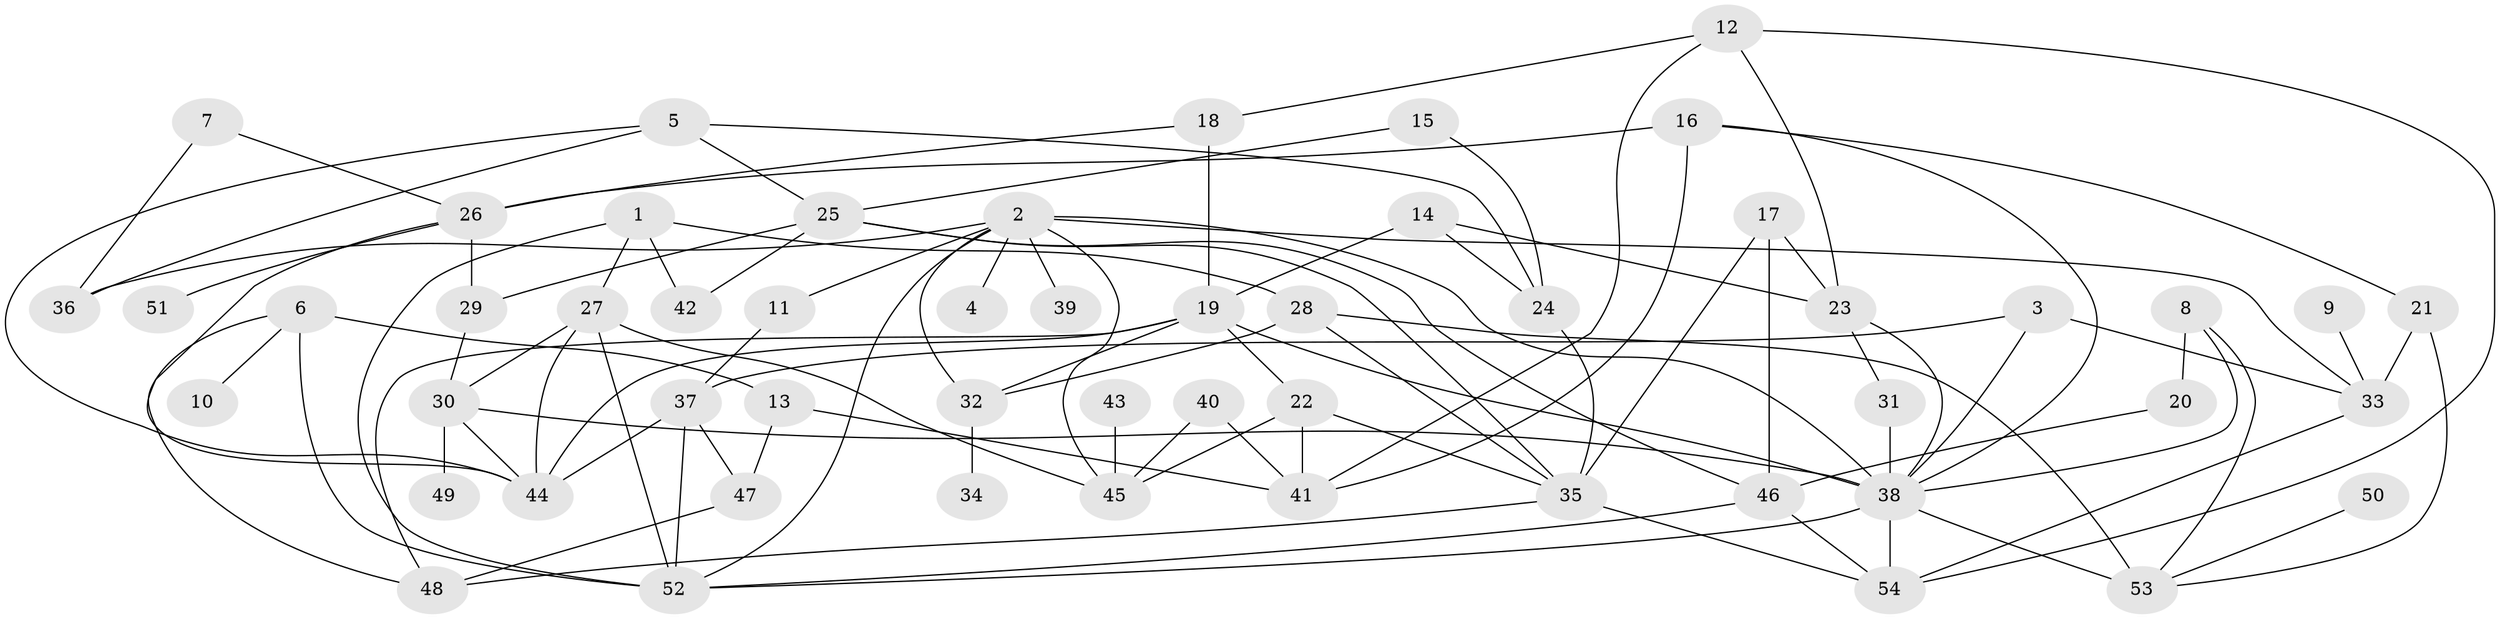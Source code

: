 // original degree distribution, {6: 0.06481481481481481, 5: 0.06481481481481481, 4: 0.14814814814814814, 3: 0.3333333333333333, 9: 0.009259259259259259, 2: 0.21296296296296297, 1: 0.16666666666666666}
// Generated by graph-tools (version 1.1) at 2025/25/03/09/25 03:25:25]
// undirected, 54 vertices, 101 edges
graph export_dot {
graph [start="1"]
  node [color=gray90,style=filled];
  1;
  2;
  3;
  4;
  5;
  6;
  7;
  8;
  9;
  10;
  11;
  12;
  13;
  14;
  15;
  16;
  17;
  18;
  19;
  20;
  21;
  22;
  23;
  24;
  25;
  26;
  27;
  28;
  29;
  30;
  31;
  32;
  33;
  34;
  35;
  36;
  37;
  38;
  39;
  40;
  41;
  42;
  43;
  44;
  45;
  46;
  47;
  48;
  49;
  50;
  51;
  52;
  53;
  54;
  1 -- 27 [weight=1.0];
  1 -- 28 [weight=1.0];
  1 -- 42 [weight=1.0];
  1 -- 52 [weight=1.0];
  2 -- 4 [weight=1.0];
  2 -- 11 [weight=1.0];
  2 -- 32 [weight=1.0];
  2 -- 33 [weight=1.0];
  2 -- 36 [weight=1.0];
  2 -- 38 [weight=1.0];
  2 -- 39 [weight=2.0];
  2 -- 45 [weight=1.0];
  2 -- 52 [weight=1.0];
  3 -- 33 [weight=1.0];
  3 -- 37 [weight=1.0];
  3 -- 38 [weight=1.0];
  5 -- 24 [weight=1.0];
  5 -- 25 [weight=1.0];
  5 -- 36 [weight=1.0];
  5 -- 44 [weight=1.0];
  6 -- 10 [weight=1.0];
  6 -- 13 [weight=1.0];
  6 -- 48 [weight=1.0];
  6 -- 52 [weight=1.0];
  7 -- 26 [weight=1.0];
  7 -- 36 [weight=1.0];
  8 -- 20 [weight=1.0];
  8 -- 38 [weight=1.0];
  8 -- 53 [weight=1.0];
  9 -- 33 [weight=1.0];
  11 -- 37 [weight=1.0];
  12 -- 18 [weight=1.0];
  12 -- 23 [weight=1.0];
  12 -- 41 [weight=1.0];
  12 -- 54 [weight=1.0];
  13 -- 41 [weight=1.0];
  13 -- 47 [weight=1.0];
  14 -- 19 [weight=1.0];
  14 -- 23 [weight=1.0];
  14 -- 24 [weight=1.0];
  15 -- 24 [weight=1.0];
  15 -- 25 [weight=1.0];
  16 -- 21 [weight=1.0];
  16 -- 26 [weight=2.0];
  16 -- 38 [weight=1.0];
  16 -- 41 [weight=1.0];
  17 -- 23 [weight=1.0];
  17 -- 35 [weight=1.0];
  17 -- 46 [weight=1.0];
  18 -- 19 [weight=1.0];
  18 -- 26 [weight=1.0];
  19 -- 22 [weight=1.0];
  19 -- 32 [weight=1.0];
  19 -- 38 [weight=1.0];
  19 -- 44 [weight=1.0];
  19 -- 48 [weight=1.0];
  20 -- 46 [weight=1.0];
  21 -- 33 [weight=1.0];
  21 -- 53 [weight=1.0];
  22 -- 35 [weight=1.0];
  22 -- 41 [weight=1.0];
  22 -- 45 [weight=1.0];
  23 -- 31 [weight=1.0];
  23 -- 38 [weight=1.0];
  24 -- 35 [weight=1.0];
  25 -- 29 [weight=1.0];
  25 -- 35 [weight=1.0];
  25 -- 42 [weight=1.0];
  25 -- 46 [weight=1.0];
  26 -- 29 [weight=1.0];
  26 -- 44 [weight=1.0];
  26 -- 51 [weight=1.0];
  27 -- 30 [weight=1.0];
  27 -- 44 [weight=1.0];
  27 -- 45 [weight=1.0];
  27 -- 52 [weight=1.0];
  28 -- 32 [weight=1.0];
  28 -- 35 [weight=1.0];
  28 -- 53 [weight=2.0];
  29 -- 30 [weight=1.0];
  30 -- 38 [weight=1.0];
  30 -- 44 [weight=2.0];
  30 -- 49 [weight=1.0];
  31 -- 38 [weight=1.0];
  32 -- 34 [weight=1.0];
  33 -- 54 [weight=1.0];
  35 -- 48 [weight=1.0];
  35 -- 54 [weight=1.0];
  37 -- 44 [weight=1.0];
  37 -- 47 [weight=1.0];
  37 -- 52 [weight=1.0];
  38 -- 52 [weight=1.0];
  38 -- 53 [weight=1.0];
  38 -- 54 [weight=2.0];
  40 -- 41 [weight=1.0];
  40 -- 45 [weight=1.0];
  43 -- 45 [weight=1.0];
  46 -- 52 [weight=1.0];
  46 -- 54 [weight=1.0];
  47 -- 48 [weight=1.0];
  50 -- 53 [weight=1.0];
}
